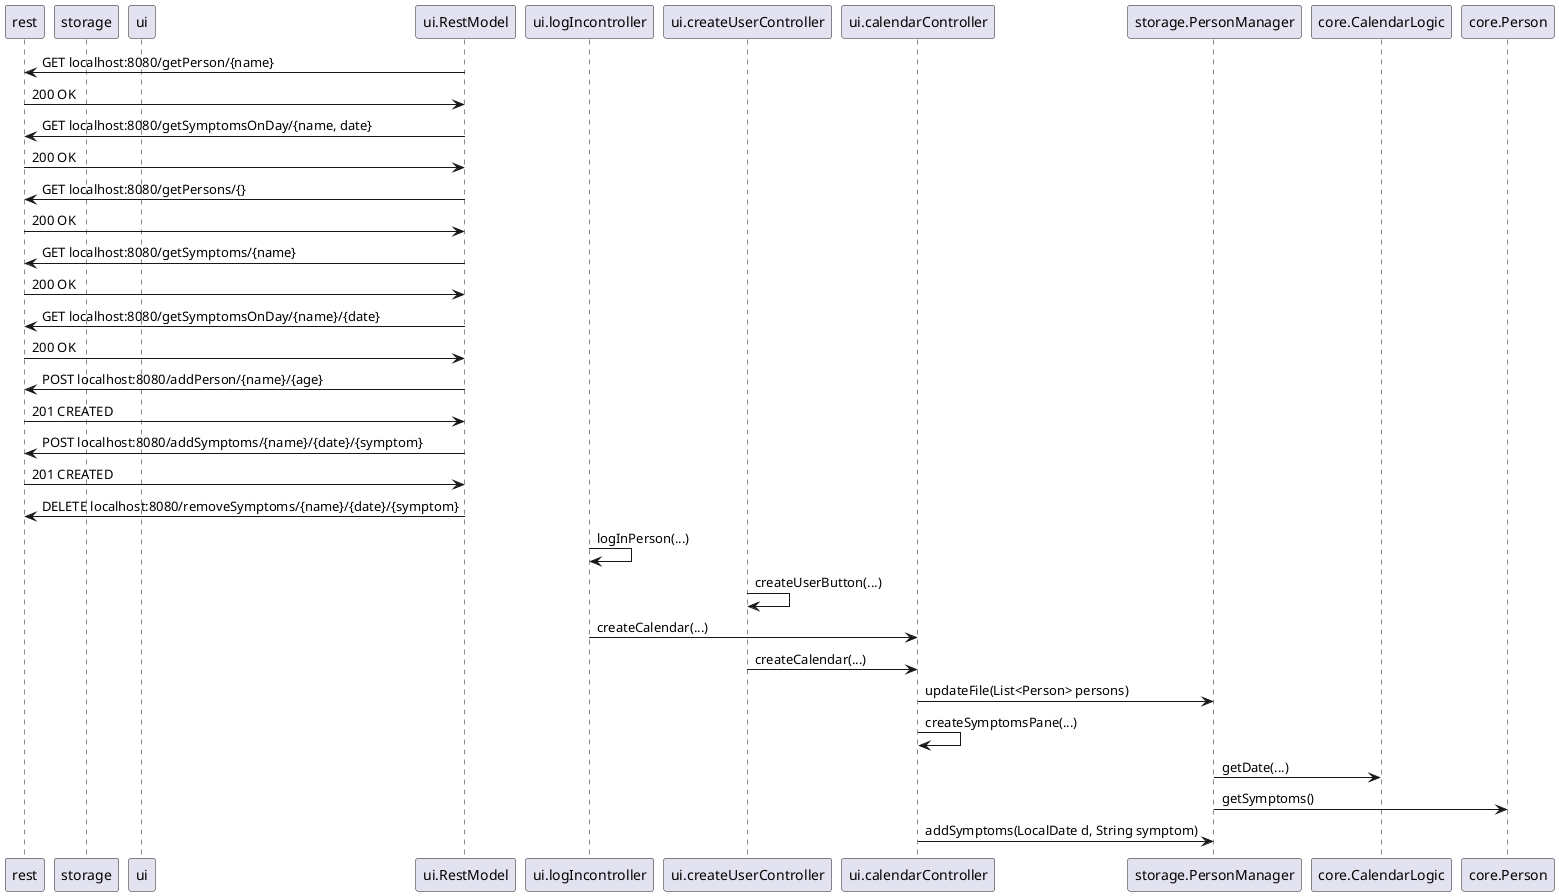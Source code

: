 @startuml

participant rest
participant storage
participant ui


ui.RestModel -> rest : GET localhost:8080/getPerson/{name}
rest -> ui.RestModel : 200 OK
ui.RestModel -> rest : GET localhost:8080/getSymptomsOnDay/{name, date}
rest -> ui.RestModel : 200 OK
ui.RestModel -> rest : GET localhost:8080/getPersons/{}
rest -> ui.RestModel : 200 OK
ui.RestModel -> rest : GET localhost:8080/getSymptoms/{name}
rest -> ui.RestModel : 200 OK
ui.RestModel -> rest : GET localhost:8080/getSymptomsOnDay/{name}/{date}
rest -> ui.RestModel : 200 OK
ui.RestModel -> rest : POST localhost:8080/addPerson/{name}/{age}
rest -> ui.RestModel : 201 CREATED
ui.RestModel -> rest : POST localhost:8080/addSymptoms/{name}/{date}/{symptom}
rest -> ui.RestModel : 201 CREATED
ui.RestModel -> rest : DELETE localhost:8080/removeSymptoms/{name}/{date}/{symptom}


ui.logIncontroller -> ui.logIncontroller : logInPerson(...)
ui.createUserController -> ui.createUserController : createUserButton(...)

ui.logIncontroller -> ui.calendarController : createCalendar(...)
ui.createUserController -> ui.calendarController : createCalendar(...)
ui.calendarController -> storage.PersonManager : updateFile(List<Person> persons)

ui.calendarController -> ui.calendarController : createSymptomsPane(...)


storage.PersonManager -> core.CalendarLogic : getDate(...)
storage.PersonManager -> core.Person : getSymptoms()
ui.calendarController -> storage.PersonManager : addSymptoms(LocalDate d, String symptom)



@enduml